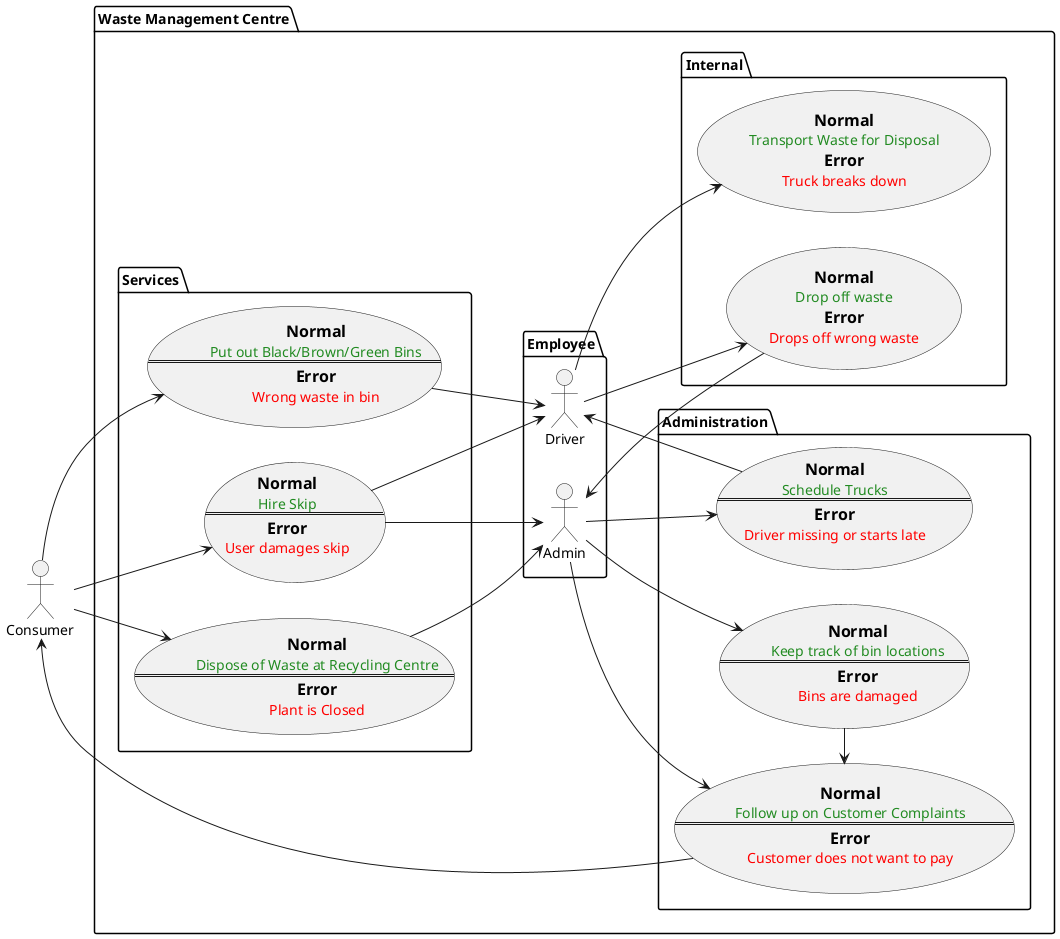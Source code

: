 @startuml Waste Management Company

left to right direction
actor Consumer as c

package "Waste Management Centre" {
	package Employee {
		actor Driver as d
		actor Admin as a
	}

	package Services {
		usecase centre as "
				== Normal
				<color:#228B22>Dispose of Waste at Recycling Centre
				==
				== Error
				<color:#FF0000>Plant is Closed"
		
		usecase bins as "
				== Normal
				<color:#228B22>Put out Black/Brown/Green Bins
				==
				== Error
				<color:#FF0000>Wrong waste in bin"
		
		usecase skip as "
				== Normal
				<color:#228B22>Hire Skip
				==
				== Error
				<color:#FF0000>User damages skip"
	}

	package Internal {
		usecase transport as "
				== Normal
				<color:#228B22>Transport Waste for Disposal
				== Error
				<color:#FF0000>Truck breaks down"

		usecase dropoff as "
				== Normal
				<color:#228B22>Drop off waste
				== Error
				<color:#FF0000>Drops off wrong waste"
	}

	package Administration {

		usecase truckmanage as "
				== Normal
				<color:#228B22>Schedule Trucks
				==
				== Error
				<color:#FF0000>Driver missing or starts late"

		usecase customermanage as "
				== Normal
				<color:#228B22>Follow up on Customer Complaints
				==
				== Error
				<color:#FF0000>Customer does not want to pay"

		usecase binmanage as "
				== Normal
				<color:#228B22>Keep track of bin locations
				==
				== Error
				<color:#FF0000>Bins are damaged"
	}
}

c --> centre
c --> bins
c --> skip

bins --> d
skip --> d

d --> transport
d --> dropoff

dropoff --> a

a --> truckmanage
a --> customermanage
a --> binmanage

customermanage -> c
truckmanage -> d
binmanage -> customermanage

centre --> a
skip --> a


@enduml
